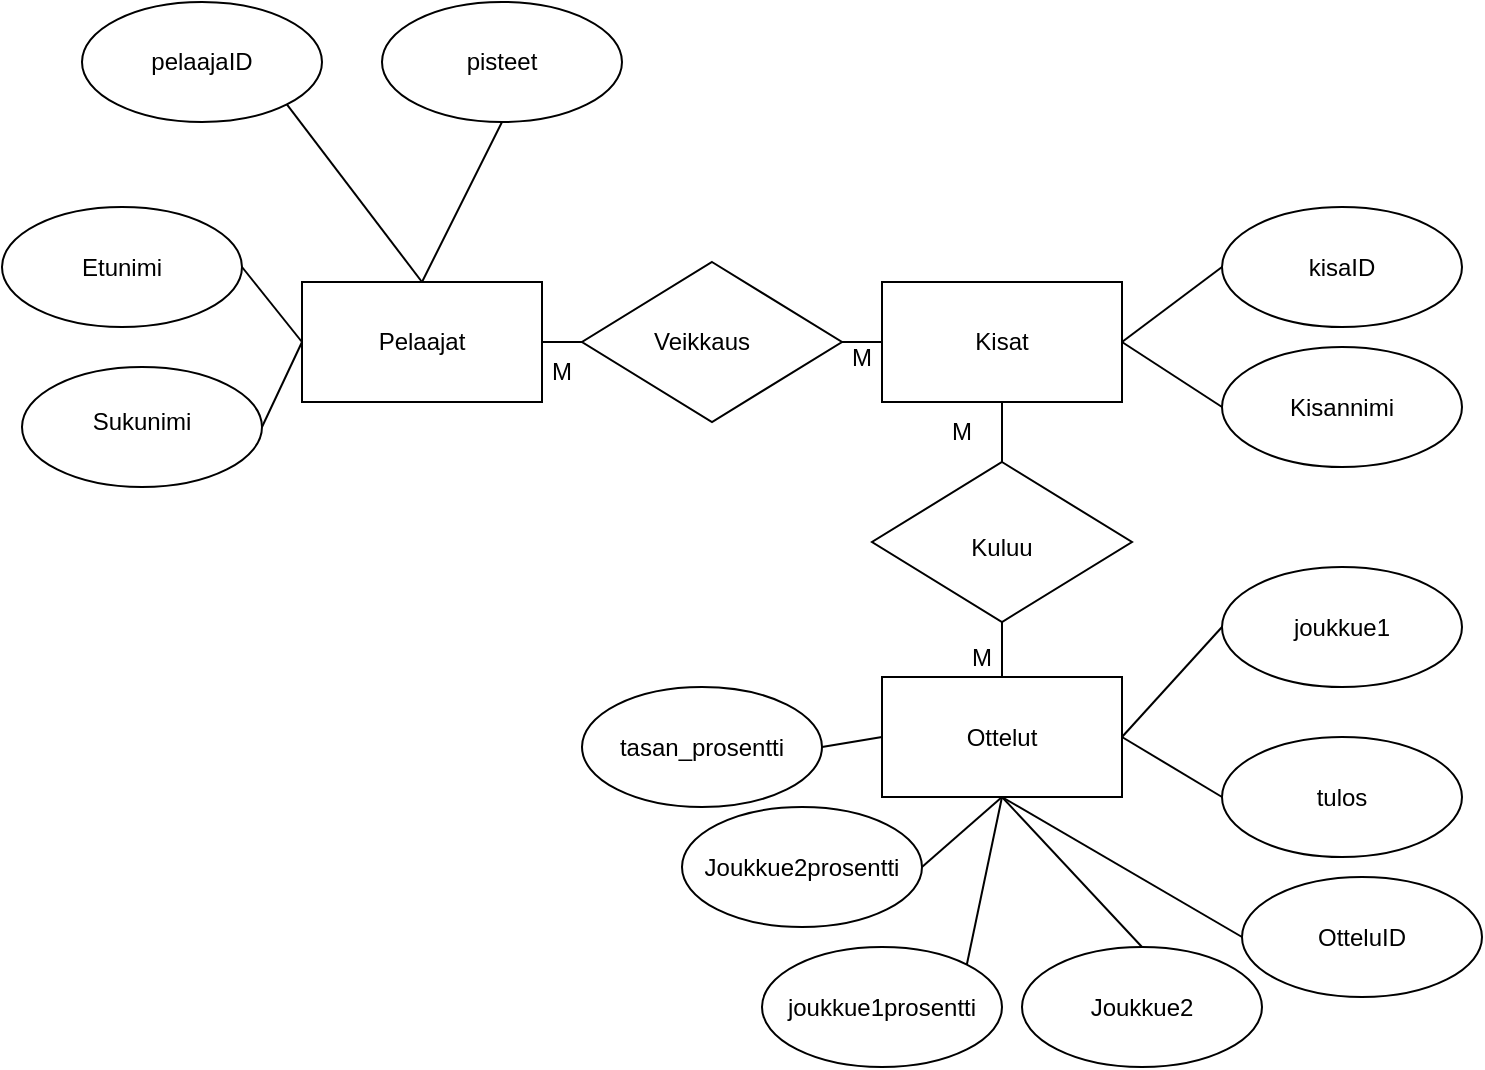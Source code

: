 <mxfile version="18.1.3" type="github">
  <diagram id="_RTGqNRerQuPFqIfmM1y" name="Page-1">
    <mxGraphModel dx="1422" dy="752" grid="1" gridSize="10" guides="1" tooltips="1" connect="1" arrows="1" fold="1" page="1" pageScale="1" pageWidth="827" pageHeight="1169" math="0" shadow="0">
      <root>
        <mxCell id="0" />
        <mxCell id="1" parent="0" />
        <mxCell id="YVTOUBuaeelvvUNHEdQm-3" value="" style="rounded=0;whiteSpace=wrap;html=1;" vertex="1" parent="1">
          <mxGeometry x="500" y="150" width="120" height="60" as="geometry" />
        </mxCell>
        <mxCell id="YVTOUBuaeelvvUNHEdQm-4" value="Kisat" style="text;html=1;strokeColor=none;fillColor=none;align=center;verticalAlign=middle;whiteSpace=wrap;rounded=0;" vertex="1" parent="1">
          <mxGeometry x="530" y="165" width="60" height="30" as="geometry" />
        </mxCell>
        <mxCell id="YVTOUBuaeelvvUNHEdQm-5" value="" style="rounded=0;whiteSpace=wrap;html=1;" vertex="1" parent="1">
          <mxGeometry x="210" y="150" width="120" height="60" as="geometry" />
        </mxCell>
        <mxCell id="YVTOUBuaeelvvUNHEdQm-6" value="Pelaajat" style="text;html=1;strokeColor=none;fillColor=none;align=center;verticalAlign=middle;whiteSpace=wrap;rounded=0;" vertex="1" parent="1">
          <mxGeometry x="240" y="162.5" width="60" height="35" as="geometry" />
        </mxCell>
        <mxCell id="YVTOUBuaeelvvUNHEdQm-7" value="" style="ellipse;whiteSpace=wrap;html=1;" vertex="1" parent="1">
          <mxGeometry x="100" y="10" width="120" height="60" as="geometry" />
        </mxCell>
        <mxCell id="YVTOUBuaeelvvUNHEdQm-8" value="pelaajaID" style="text;html=1;strokeColor=none;fillColor=none;align=center;verticalAlign=middle;whiteSpace=wrap;rounded=0;" vertex="1" parent="1">
          <mxGeometry x="130" y="25" width="60" height="30" as="geometry" />
        </mxCell>
        <mxCell id="YVTOUBuaeelvvUNHEdQm-9" value="" style="ellipse;whiteSpace=wrap;html=1;" vertex="1" parent="1">
          <mxGeometry x="60" y="112.5" width="120" height="60" as="geometry" />
        </mxCell>
        <mxCell id="YVTOUBuaeelvvUNHEdQm-10" value="Etunimi" style="text;html=1;strokeColor=none;fillColor=none;align=center;verticalAlign=middle;whiteSpace=wrap;rounded=0;" vertex="1" parent="1">
          <mxGeometry x="90" y="127.5" width="60" height="30" as="geometry" />
        </mxCell>
        <mxCell id="YVTOUBuaeelvvUNHEdQm-11" value="" style="ellipse;whiteSpace=wrap;html=1;" vertex="1" parent="1">
          <mxGeometry x="70" y="192.5" width="120" height="60" as="geometry" />
        </mxCell>
        <mxCell id="YVTOUBuaeelvvUNHEdQm-12" value="Sukunimi" style="text;html=1;strokeColor=none;fillColor=none;align=center;verticalAlign=middle;whiteSpace=wrap;rounded=0;" vertex="1" parent="1">
          <mxGeometry x="100" y="207.5" width="60" height="25" as="geometry" />
        </mxCell>
        <mxCell id="YVTOUBuaeelvvUNHEdQm-13" value="" style="ellipse;whiteSpace=wrap;html=1;" vertex="1" parent="1">
          <mxGeometry x="670" y="112.5" width="120" height="60" as="geometry" />
        </mxCell>
        <mxCell id="YVTOUBuaeelvvUNHEdQm-14" value="kisaID" style="text;html=1;strokeColor=none;fillColor=none;align=center;verticalAlign=middle;whiteSpace=wrap;rounded=0;" vertex="1" parent="1">
          <mxGeometry x="700" y="127.5" width="60" height="30" as="geometry" />
        </mxCell>
        <mxCell id="YVTOUBuaeelvvUNHEdQm-15" value="" style="rounded=0;whiteSpace=wrap;html=1;" vertex="1" parent="1">
          <mxGeometry x="500" y="347.5" width="120" height="60" as="geometry" />
        </mxCell>
        <mxCell id="YVTOUBuaeelvvUNHEdQm-16" value="Ottelut" style="text;html=1;strokeColor=none;fillColor=none;align=center;verticalAlign=middle;whiteSpace=wrap;rounded=0;" vertex="1" parent="1">
          <mxGeometry x="530" y="362.5" width="60" height="30" as="geometry" />
        </mxCell>
        <mxCell id="YVTOUBuaeelvvUNHEdQm-17" value="" style="ellipse;whiteSpace=wrap;html=1;" vertex="1" parent="1">
          <mxGeometry x="670" y="292.5" width="120" height="60" as="geometry" />
        </mxCell>
        <mxCell id="YVTOUBuaeelvvUNHEdQm-18" value="joukkue1" style="text;html=1;strokeColor=none;fillColor=none;align=center;verticalAlign=middle;whiteSpace=wrap;rounded=0;" vertex="1" parent="1">
          <mxGeometry x="700" y="307.5" width="60" height="30" as="geometry" />
        </mxCell>
        <mxCell id="YVTOUBuaeelvvUNHEdQm-19" value="" style="ellipse;whiteSpace=wrap;html=1;" vertex="1" parent="1">
          <mxGeometry x="250" y="10" width="120" height="60" as="geometry" />
        </mxCell>
        <mxCell id="YVTOUBuaeelvvUNHEdQm-20" value="pisteet" style="text;html=1;strokeColor=none;fillColor=none;align=center;verticalAlign=middle;whiteSpace=wrap;rounded=0;" vertex="1" parent="1">
          <mxGeometry x="280" y="25" width="60" height="30" as="geometry" />
        </mxCell>
        <mxCell id="YVTOUBuaeelvvUNHEdQm-21" value="" style="ellipse;whiteSpace=wrap;html=1;" vertex="1" parent="1">
          <mxGeometry x="670" y="377.5" width="120" height="60" as="geometry" />
        </mxCell>
        <mxCell id="YVTOUBuaeelvvUNHEdQm-22" value="tulos" style="text;html=1;strokeColor=none;fillColor=none;align=center;verticalAlign=middle;whiteSpace=wrap;rounded=0;" vertex="1" parent="1">
          <mxGeometry x="700" y="392.5" width="60" height="30" as="geometry" />
        </mxCell>
        <mxCell id="YVTOUBuaeelvvUNHEdQm-25" value="" style="ellipse;whiteSpace=wrap;html=1;" vertex="1" parent="1">
          <mxGeometry x="670" y="182.5" width="120" height="60" as="geometry" />
        </mxCell>
        <mxCell id="YVTOUBuaeelvvUNHEdQm-26" value="Kisannimi" style="text;html=1;strokeColor=none;fillColor=none;align=center;verticalAlign=middle;whiteSpace=wrap;rounded=0;" vertex="1" parent="1">
          <mxGeometry x="700" y="197.5" width="60" height="30" as="geometry" />
        </mxCell>
        <mxCell id="YVTOUBuaeelvvUNHEdQm-27" value="" style="ellipse;whiteSpace=wrap;html=1;" vertex="1" parent="1">
          <mxGeometry x="680" y="447.5" width="120" height="60" as="geometry" />
        </mxCell>
        <mxCell id="YVTOUBuaeelvvUNHEdQm-28" value="OtteluID" style="text;html=1;strokeColor=none;fillColor=none;align=center;verticalAlign=middle;whiteSpace=wrap;rounded=0;" vertex="1" parent="1">
          <mxGeometry x="710" y="462.5" width="60" height="30" as="geometry" />
        </mxCell>
        <mxCell id="YVTOUBuaeelvvUNHEdQm-29" value="" style="ellipse;whiteSpace=wrap;html=1;" vertex="1" parent="1">
          <mxGeometry x="570" y="482.5" width="120" height="60" as="geometry" />
        </mxCell>
        <mxCell id="YVTOUBuaeelvvUNHEdQm-30" value="Joukkue2" style="text;html=1;strokeColor=none;fillColor=none;align=center;verticalAlign=middle;whiteSpace=wrap;rounded=0;" vertex="1" parent="1">
          <mxGeometry x="600" y="497.5" width="60" height="30" as="geometry" />
        </mxCell>
        <mxCell id="YVTOUBuaeelvvUNHEdQm-31" value="" style="endArrow=none;html=1;rounded=0;entryX=0.5;entryY=1;entryDx=0;entryDy=0;exitX=0.5;exitY=0;exitDx=0;exitDy=0;" edge="1" parent="1" source="YVTOUBuaeelvvUNHEdQm-5" target="YVTOUBuaeelvvUNHEdQm-19">
          <mxGeometry width="50" height="50" relative="1" as="geometry">
            <mxPoint x="390" y="230" as="sourcePoint" />
            <mxPoint x="440" y="180" as="targetPoint" />
          </mxGeometry>
        </mxCell>
        <mxCell id="YVTOUBuaeelvvUNHEdQm-32" value="" style="endArrow=none;html=1;rounded=0;exitX=0.5;exitY=0;exitDx=0;exitDy=0;entryX=1;entryY=1;entryDx=0;entryDy=0;" edge="1" parent="1" source="YVTOUBuaeelvvUNHEdQm-5" target="YVTOUBuaeelvvUNHEdQm-7">
          <mxGeometry width="50" height="50" relative="1" as="geometry">
            <mxPoint x="390" y="230" as="sourcePoint" />
            <mxPoint x="440" y="180" as="targetPoint" />
          </mxGeometry>
        </mxCell>
        <mxCell id="YVTOUBuaeelvvUNHEdQm-33" value="" style="endArrow=none;html=1;rounded=0;entryX=1;entryY=0.5;entryDx=0;entryDy=0;exitX=0;exitY=0.5;exitDx=0;exitDy=0;" edge="1" parent="1" source="YVTOUBuaeelvvUNHEdQm-5" target="YVTOUBuaeelvvUNHEdQm-9">
          <mxGeometry width="50" height="50" relative="1" as="geometry">
            <mxPoint x="390" y="230" as="sourcePoint" />
            <mxPoint x="440" y="180" as="targetPoint" />
          </mxGeometry>
        </mxCell>
        <mxCell id="YVTOUBuaeelvvUNHEdQm-34" value="" style="endArrow=none;html=1;rounded=0;exitX=1;exitY=0.5;exitDx=0;exitDy=0;entryX=0;entryY=0.5;entryDx=0;entryDy=0;" edge="1" parent="1" source="YVTOUBuaeelvvUNHEdQm-11" target="YVTOUBuaeelvvUNHEdQm-5">
          <mxGeometry width="50" height="50" relative="1" as="geometry">
            <mxPoint x="390" y="202.5" as="sourcePoint" />
            <mxPoint x="190" y="180" as="targetPoint" />
          </mxGeometry>
        </mxCell>
        <mxCell id="YVTOUBuaeelvvUNHEdQm-36" value="" style="endArrow=none;html=1;rounded=0;entryX=0;entryY=0.5;entryDx=0;entryDy=0;exitX=1;exitY=0.5;exitDx=0;exitDy=0;" edge="1" parent="1" source="YVTOUBuaeelvvUNHEdQm-3" target="YVTOUBuaeelvvUNHEdQm-13">
          <mxGeometry width="50" height="50" relative="1" as="geometry">
            <mxPoint x="390" y="290" as="sourcePoint" />
            <mxPoint x="440" y="240" as="targetPoint" />
          </mxGeometry>
        </mxCell>
        <mxCell id="YVTOUBuaeelvvUNHEdQm-37" value="" style="endArrow=none;html=1;rounded=0;entryX=0;entryY=0.5;entryDx=0;entryDy=0;exitX=1;exitY=0.5;exitDx=0;exitDy=0;" edge="1" parent="1" source="YVTOUBuaeelvvUNHEdQm-3" target="YVTOUBuaeelvvUNHEdQm-25">
          <mxGeometry width="50" height="50" relative="1" as="geometry">
            <mxPoint x="390" y="290" as="sourcePoint" />
            <mxPoint x="440" y="240" as="targetPoint" />
          </mxGeometry>
        </mxCell>
        <mxCell id="YVTOUBuaeelvvUNHEdQm-38" value="" style="endArrow=none;html=1;rounded=0;entryX=0;entryY=0.5;entryDx=0;entryDy=0;exitX=1;exitY=0.5;exitDx=0;exitDy=0;" edge="1" parent="1" source="YVTOUBuaeelvvUNHEdQm-15" target="YVTOUBuaeelvvUNHEdQm-17">
          <mxGeometry width="50" height="50" relative="1" as="geometry">
            <mxPoint x="390" y="317.5" as="sourcePoint" />
            <mxPoint x="673.96" y="345.48" as="targetPoint" />
          </mxGeometry>
        </mxCell>
        <mxCell id="YVTOUBuaeelvvUNHEdQm-39" value="" style="endArrow=none;html=1;rounded=0;entryX=0;entryY=0.5;entryDx=0;entryDy=0;" edge="1" parent="1" target="YVTOUBuaeelvvUNHEdQm-21">
          <mxGeometry width="50" height="50" relative="1" as="geometry">
            <mxPoint x="620" y="377.5" as="sourcePoint" />
            <mxPoint x="440" y="267.5" as="targetPoint" />
          </mxGeometry>
        </mxCell>
        <mxCell id="YVTOUBuaeelvvUNHEdQm-40" value="" style="endArrow=none;html=1;rounded=0;entryX=0;entryY=0.5;entryDx=0;entryDy=0;exitX=0.5;exitY=1;exitDx=0;exitDy=0;" edge="1" parent="1" source="YVTOUBuaeelvvUNHEdQm-15" target="YVTOUBuaeelvvUNHEdQm-27">
          <mxGeometry width="50" height="50" relative="1" as="geometry">
            <mxPoint x="390" y="317.5" as="sourcePoint" />
            <mxPoint x="440" y="267.5" as="targetPoint" />
          </mxGeometry>
        </mxCell>
        <mxCell id="YVTOUBuaeelvvUNHEdQm-41" value="" style="endArrow=none;html=1;rounded=0;exitX=0.5;exitY=0;exitDx=0;exitDy=0;" edge="1" parent="1" source="YVTOUBuaeelvvUNHEdQm-29">
          <mxGeometry width="50" height="50" relative="1" as="geometry">
            <mxPoint x="530" y="457.5" as="sourcePoint" />
            <mxPoint x="560" y="407.5" as="targetPoint" />
          </mxGeometry>
        </mxCell>
        <mxCell id="YVTOUBuaeelvvUNHEdQm-43" value="" style="ellipse;whiteSpace=wrap;html=1;" vertex="1" parent="1">
          <mxGeometry x="440" y="482.5" width="120" height="60" as="geometry" />
        </mxCell>
        <mxCell id="YVTOUBuaeelvvUNHEdQm-44" value="joukkue1prosentti" style="text;html=1;strokeColor=none;fillColor=none;align=center;verticalAlign=middle;whiteSpace=wrap;rounded=0;" vertex="1" parent="1">
          <mxGeometry x="470" y="497.5" width="60" height="30" as="geometry" />
        </mxCell>
        <mxCell id="YVTOUBuaeelvvUNHEdQm-45" value="" style="ellipse;whiteSpace=wrap;html=1;" vertex="1" parent="1">
          <mxGeometry x="400" y="412.5" width="120" height="60" as="geometry" />
        </mxCell>
        <mxCell id="YVTOUBuaeelvvUNHEdQm-46" value="Joukkue2prosentti" style="text;html=1;strokeColor=none;fillColor=none;align=center;verticalAlign=middle;whiteSpace=wrap;rounded=0;" vertex="1" parent="1">
          <mxGeometry x="430" y="427.5" width="60" height="30" as="geometry" />
        </mxCell>
        <mxCell id="YVTOUBuaeelvvUNHEdQm-47" value="" style="endArrow=none;html=1;rounded=0;exitX=1;exitY=0;exitDx=0;exitDy=0;" edge="1" parent="1" source="YVTOUBuaeelvvUNHEdQm-43">
          <mxGeometry width="50" height="50" relative="1" as="geometry">
            <mxPoint x="390" y="317.5" as="sourcePoint" />
            <mxPoint x="560" y="407.5" as="targetPoint" />
          </mxGeometry>
        </mxCell>
        <mxCell id="YVTOUBuaeelvvUNHEdQm-48" value="" style="endArrow=none;html=1;rounded=0;entryX=0.5;entryY=1;entryDx=0;entryDy=0;exitX=1;exitY=0.5;exitDx=0;exitDy=0;" edge="1" parent="1" source="YVTOUBuaeelvvUNHEdQm-45" target="YVTOUBuaeelvvUNHEdQm-15">
          <mxGeometry width="50" height="50" relative="1" as="geometry">
            <mxPoint x="390" y="317.5" as="sourcePoint" />
            <mxPoint x="440" y="267.5" as="targetPoint" />
          </mxGeometry>
        </mxCell>
        <mxCell id="YVTOUBuaeelvvUNHEdQm-49" value="" style="ellipse;whiteSpace=wrap;html=1;" vertex="1" parent="1">
          <mxGeometry x="350" y="352.5" width="120" height="60" as="geometry" />
        </mxCell>
        <mxCell id="YVTOUBuaeelvvUNHEdQm-50" value="tasan_prosentti" style="text;html=1;strokeColor=none;fillColor=none;align=center;verticalAlign=middle;whiteSpace=wrap;rounded=0;" vertex="1" parent="1">
          <mxGeometry x="380" y="367.5" width="60" height="30" as="geometry" />
        </mxCell>
        <mxCell id="YVTOUBuaeelvvUNHEdQm-51" value="" style="endArrow=none;html=1;rounded=0;entryX=0;entryY=0.5;entryDx=0;entryDy=0;exitX=1;exitY=0.5;exitDx=0;exitDy=0;" edge="1" parent="1" source="YVTOUBuaeelvvUNHEdQm-49" target="YVTOUBuaeelvvUNHEdQm-15">
          <mxGeometry width="50" height="50" relative="1" as="geometry">
            <mxPoint x="390" y="317.5" as="sourcePoint" />
            <mxPoint x="440" y="267.5" as="targetPoint" />
          </mxGeometry>
        </mxCell>
        <mxCell id="YVTOUBuaeelvvUNHEdQm-52" value="" style="rhombus;whiteSpace=wrap;html=1;" vertex="1" parent="1">
          <mxGeometry x="350" y="140" width="130" height="80" as="geometry" />
        </mxCell>
        <mxCell id="YVTOUBuaeelvvUNHEdQm-53" value="Veikkaus" style="text;html=1;strokeColor=none;fillColor=none;align=center;verticalAlign=middle;whiteSpace=wrap;rounded=0;" vertex="1" parent="1">
          <mxGeometry x="380" y="165" width="60" height="30" as="geometry" />
        </mxCell>
        <mxCell id="YVTOUBuaeelvvUNHEdQm-54" value="" style="rhombus;whiteSpace=wrap;html=1;" vertex="1" parent="1">
          <mxGeometry x="495" y="240" width="130" height="80" as="geometry" />
        </mxCell>
        <mxCell id="YVTOUBuaeelvvUNHEdQm-55" value="Kuluu" style="text;html=1;strokeColor=none;fillColor=none;align=center;verticalAlign=middle;whiteSpace=wrap;rounded=0;" vertex="1" parent="1">
          <mxGeometry x="530" y="267.5" width="60" height="30" as="geometry" />
        </mxCell>
        <mxCell id="YVTOUBuaeelvvUNHEdQm-56" value="" style="endArrow=none;html=1;rounded=0;entryX=0;entryY=0.5;entryDx=0;entryDy=0;exitX=1;exitY=0.5;exitDx=0;exitDy=0;" edge="1" parent="1" source="YVTOUBuaeelvvUNHEdQm-5" target="YVTOUBuaeelvvUNHEdQm-52">
          <mxGeometry width="50" height="50" relative="1" as="geometry">
            <mxPoint x="390" y="230" as="sourcePoint" />
            <mxPoint x="440" y="180" as="targetPoint" />
          </mxGeometry>
        </mxCell>
        <mxCell id="YVTOUBuaeelvvUNHEdQm-57" value="" style="endArrow=none;html=1;rounded=0;entryX=0;entryY=0.5;entryDx=0;entryDy=0;exitX=1;exitY=0.5;exitDx=0;exitDy=0;" edge="1" parent="1" source="YVTOUBuaeelvvUNHEdQm-52" target="YVTOUBuaeelvvUNHEdQm-3">
          <mxGeometry width="50" height="50" relative="1" as="geometry">
            <mxPoint x="480" y="198" as="sourcePoint" />
            <mxPoint x="440" y="240" as="targetPoint" />
          </mxGeometry>
        </mxCell>
        <mxCell id="YVTOUBuaeelvvUNHEdQm-58" value="" style="endArrow=none;html=1;rounded=0;entryX=0.5;entryY=1;entryDx=0;entryDy=0;exitX=0.5;exitY=0;exitDx=0;exitDy=0;" edge="1" parent="1" source="YVTOUBuaeelvvUNHEdQm-54" target="YVTOUBuaeelvvUNHEdQm-3">
          <mxGeometry width="50" height="50" relative="1" as="geometry">
            <mxPoint x="400" y="250" as="sourcePoint" />
            <mxPoint x="450" y="200" as="targetPoint" />
          </mxGeometry>
        </mxCell>
        <mxCell id="YVTOUBuaeelvvUNHEdQm-59" value="" style="endArrow=none;html=1;rounded=0;entryX=0.5;entryY=1;entryDx=0;entryDy=0;exitX=0.5;exitY=0;exitDx=0;exitDy=0;" edge="1" parent="1" source="YVTOUBuaeelvvUNHEdQm-15" target="YVTOUBuaeelvvUNHEdQm-54">
          <mxGeometry width="50" height="50" relative="1" as="geometry">
            <mxPoint x="430" y="337.5" as="sourcePoint" />
            <mxPoint x="555" y="340" as="targetPoint" />
          </mxGeometry>
        </mxCell>
        <mxCell id="YVTOUBuaeelvvUNHEdQm-60" value="M" style="text;html=1;strokeColor=none;fillColor=none;align=center;verticalAlign=middle;whiteSpace=wrap;rounded=0;" vertex="1" parent="1">
          <mxGeometry x="460" y="172.5" width="60" height="30" as="geometry" />
        </mxCell>
        <mxCell id="YVTOUBuaeelvvUNHEdQm-62" value="M" style="text;html=1;strokeColor=none;fillColor=none;align=center;verticalAlign=middle;whiteSpace=wrap;rounded=0;" vertex="1" parent="1">
          <mxGeometry x="310" y="180" width="60" height="30" as="geometry" />
        </mxCell>
        <mxCell id="YVTOUBuaeelvvUNHEdQm-64" value="M" style="text;html=1;strokeColor=none;fillColor=none;align=center;verticalAlign=middle;whiteSpace=wrap;rounded=0;" vertex="1" parent="1">
          <mxGeometry x="510" y="210" width="60" height="30" as="geometry" />
        </mxCell>
        <mxCell id="YVTOUBuaeelvvUNHEdQm-65" value="M" style="text;html=1;strokeColor=none;fillColor=none;align=center;verticalAlign=middle;whiteSpace=wrap;rounded=0;" vertex="1" parent="1">
          <mxGeometry x="520" y="322.5" width="60" height="30" as="geometry" />
        </mxCell>
      </root>
    </mxGraphModel>
  </diagram>
</mxfile>

